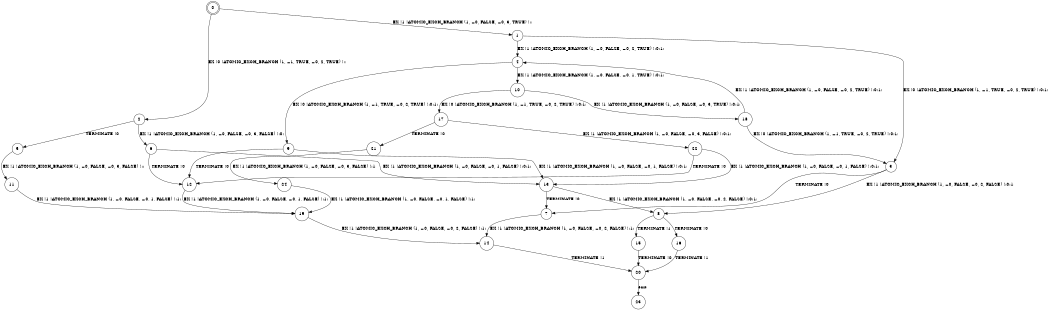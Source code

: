digraph BCG {
size = "7, 10.5";
center = TRUE;
node [shape = circle];
0 [peripheries = 2];
0 -> 1 [label = "EX !1 !ATOMIC_EXCH_BRANCH (1, +0, FALSE, +0, 3, TRUE) !::"];
0 -> 2 [label = "EX !0 !ATOMIC_EXCH_BRANCH (1, +1, TRUE, +0, 2, TRUE) !::"];
1 -> 3 [label = "EX !0 !ATOMIC_EXCH_BRANCH (1, +1, TRUE, +0, 2, TRUE) !:0:1:"];
1 -> 4 [label = "EX !1 !ATOMIC_EXCH_BRANCH (1, +0, FALSE, +0, 2, TRUE) !:0:1:"];
2 -> 5 [label = "TERMINATE !0"];
2 -> 6 [label = "EX !1 !ATOMIC_EXCH_BRANCH (1, +0, FALSE, +0, 3, FALSE) !:0:"];
3 -> 7 [label = "TERMINATE !0"];
3 -> 8 [label = "EX !1 !ATOMIC_EXCH_BRANCH (1, +0, FALSE, +0, 2, FALSE) !:0:1:"];
4 -> 9 [label = "EX !0 !ATOMIC_EXCH_BRANCH (1, +1, TRUE, +0, 2, TRUE) !:0:1:"];
4 -> 10 [label = "EX !1 !ATOMIC_EXCH_BRANCH (1, +0, FALSE, +0, 1, TRUE) !:0:1:"];
5 -> 11 [label = "EX !1 !ATOMIC_EXCH_BRANCH (1, +0, FALSE, +0, 3, FALSE) !::"];
6 -> 12 [label = "TERMINATE !0"];
6 -> 13 [label = "EX !1 !ATOMIC_EXCH_BRANCH (1, +0, FALSE, +0, 1, FALSE) !:0:1:"];
7 -> 14 [label = "EX !1 !ATOMIC_EXCH_BRANCH (1, +0, FALSE, +0, 2, FALSE) !:1:"];
8 -> 15 [label = "TERMINATE !1"];
8 -> 16 [label = "TERMINATE !0"];
9 -> 12 [label = "TERMINATE !0"];
9 -> 13 [label = "EX !1 !ATOMIC_EXCH_BRANCH (1, +0, FALSE, +0, 1, FALSE) !:0:1:"];
10 -> 17 [label = "EX !0 !ATOMIC_EXCH_BRANCH (1, +1, TRUE, +0, 2, TRUE) !:0:1:"];
10 -> 18 [label = "EX !1 !ATOMIC_EXCH_BRANCH (1, +0, FALSE, +0, 3, TRUE) !:0:1:"];
11 -> 19 [label = "EX !1 !ATOMIC_EXCH_BRANCH (1, +0, FALSE, +0, 1, FALSE) !:1:"];
12 -> 19 [label = "EX !1 !ATOMIC_EXCH_BRANCH (1, +0, FALSE, +0, 1, FALSE) !:1:"];
13 -> 7 [label = "TERMINATE !0"];
13 -> 8 [label = "EX !1 !ATOMIC_EXCH_BRANCH (1, +0, FALSE, +0, 2, FALSE) !:0:1:"];
14 -> 20 [label = "TERMINATE !1"];
15 -> 20 [label = "TERMINATE !0"];
16 -> 20 [label = "TERMINATE !1"];
17 -> 21 [label = "TERMINATE !0"];
17 -> 22 [label = "EX !1 !ATOMIC_EXCH_BRANCH (1, +0, FALSE, +0, 3, FALSE) !:0:1:"];
18 -> 3 [label = "EX !0 !ATOMIC_EXCH_BRANCH (1, +1, TRUE, +0, 2, TRUE) !:0:1:"];
18 -> 4 [label = "EX !1 !ATOMIC_EXCH_BRANCH (1, +0, FALSE, +0, 2, TRUE) !:0:1:"];
19 -> 14 [label = "EX !1 !ATOMIC_EXCH_BRANCH (1, +0, FALSE, +0, 2, FALSE) !:1:"];
20 -> 23 [label = "exit"];
21 -> 24 [label = "EX !1 !ATOMIC_EXCH_BRANCH (1, +0, FALSE, +0, 3, FALSE) !:1:"];
22 -> 12 [label = "TERMINATE !0"];
22 -> 13 [label = "EX !1 !ATOMIC_EXCH_BRANCH (1, +0, FALSE, +0, 1, FALSE) !:0:1:"];
24 -> 19 [label = "EX !1 !ATOMIC_EXCH_BRANCH (1, +0, FALSE, +0, 1, FALSE) !:1:"];
}
